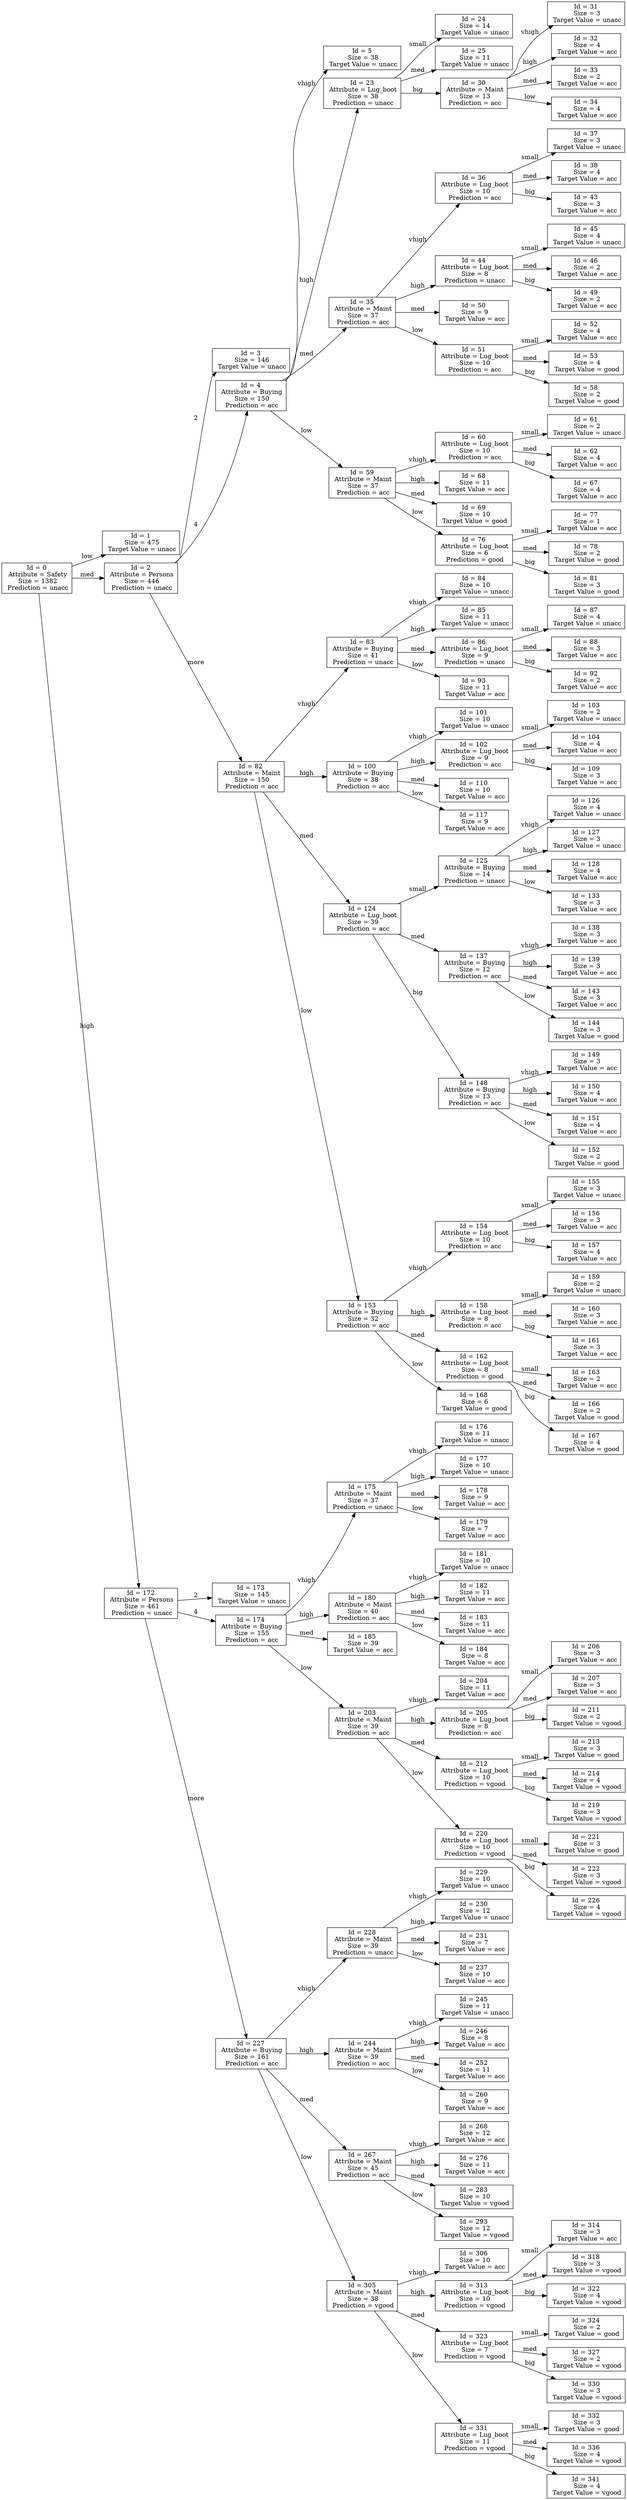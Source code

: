 digraph "Decision Tree" {
	rankdir=LR size="1000,500"
	node [shape=rectangle]
	"Id = 0
 Attribute = Safety
 Size = 1382
 Prediction = unacc" -> "Id = 1
 Size = 475
 Target Value = unacc" [label=low]
	"Id = 0
 Attribute = Safety
 Size = 1382
 Prediction = unacc" -> "Id = 2
 Attribute = Persons
 Size = 446
 Prediction = unacc" [label=med]
	"Id = 0
 Attribute = Safety
 Size = 1382
 Prediction = unacc" -> "Id = 172
 Attribute = Persons
 Size = 461
 Prediction = unacc" [label=high]
	"Id = 2
 Attribute = Persons
 Size = 446
 Prediction = unacc" -> "Id = 3
 Size = 146
 Target Value = unacc" [label=2]
	"Id = 2
 Attribute = Persons
 Size = 446
 Prediction = unacc" -> "Id = 4
 Attribute = Buying
 Size = 150
 Prediction = acc" [label=4]
	"Id = 2
 Attribute = Persons
 Size = 446
 Prediction = unacc" -> "Id = 82
 Attribute = Maint
 Size = 150
 Prediction = acc" [label=more]
	"Id = 172
 Attribute = Persons
 Size = 461
 Prediction = unacc" -> "Id = 173
 Size = 145
 Target Value = unacc" [label=2]
	"Id = 172
 Attribute = Persons
 Size = 461
 Prediction = unacc" -> "Id = 174
 Attribute = Buying
 Size = 155
 Prediction = acc" [label=4]
	"Id = 172
 Attribute = Persons
 Size = 461
 Prediction = unacc" -> "Id = 227
 Attribute = Buying
 Size = 161
 Prediction = acc" [label=more]
	"Id = 4
 Attribute = Buying
 Size = 150
 Prediction = acc" -> "Id = 5
 Size = 38
 Target Value = unacc" [label=vhigh]
	"Id = 4
 Attribute = Buying
 Size = 150
 Prediction = acc" -> "Id = 23
 Attribute = Lug_boot
 Size = 38
 Prediction = unacc" [label=high]
	"Id = 4
 Attribute = Buying
 Size = 150
 Prediction = acc" -> "Id = 35
 Attribute = Maint
 Size = 37
 Prediction = acc" [label=med]
	"Id = 4
 Attribute = Buying
 Size = 150
 Prediction = acc" -> "Id = 59
 Attribute = Maint
 Size = 37
 Prediction = acc" [label=low]
	"Id = 82
 Attribute = Maint
 Size = 150
 Prediction = acc" -> "Id = 83
 Attribute = Buying
 Size = 41
 Prediction = unacc" [label=vhigh]
	"Id = 82
 Attribute = Maint
 Size = 150
 Prediction = acc" -> "Id = 100
 Attribute = Buying
 Size = 38
 Prediction = acc" [label=high]
	"Id = 82
 Attribute = Maint
 Size = 150
 Prediction = acc" -> "Id = 124
 Attribute = Lug_boot
 Size = 39
 Prediction = acc" [label=med]
	"Id = 82
 Attribute = Maint
 Size = 150
 Prediction = acc" -> "Id = 153
 Attribute = Buying
 Size = 32
 Prediction = acc" [label=low]
	"Id = 174
 Attribute = Buying
 Size = 155
 Prediction = acc" -> "Id = 175
 Attribute = Maint
 Size = 37
 Prediction = unacc" [label=vhigh]
	"Id = 174
 Attribute = Buying
 Size = 155
 Prediction = acc" -> "Id = 180
 Attribute = Maint
 Size = 40
 Prediction = acc" [label=high]
	"Id = 174
 Attribute = Buying
 Size = 155
 Prediction = acc" -> "Id = 185
 Size = 39
 Target Value = acc" [label=med]
	"Id = 174
 Attribute = Buying
 Size = 155
 Prediction = acc" -> "Id = 203
 Attribute = Maint
 Size = 39
 Prediction = acc" [label=low]
	"Id = 227
 Attribute = Buying
 Size = 161
 Prediction = acc" -> "Id = 228
 Attribute = Maint
 Size = 39
 Prediction = unacc" [label=vhigh]
	"Id = 227
 Attribute = Buying
 Size = 161
 Prediction = acc" -> "Id = 244
 Attribute = Maint
 Size = 39
 Prediction = acc" [label=high]
	"Id = 227
 Attribute = Buying
 Size = 161
 Prediction = acc" -> "Id = 267
 Attribute = Maint
 Size = 45
 Prediction = acc" [label=med]
	"Id = 227
 Attribute = Buying
 Size = 161
 Prediction = acc" -> "Id = 305
 Attribute = Maint
 Size = 38
 Prediction = vgood" [label=low]
	"Id = 23
 Attribute = Lug_boot
 Size = 38
 Prediction = unacc" -> "Id = 24
 Size = 14
 Target Value = unacc" [label=small]
	"Id = 23
 Attribute = Lug_boot
 Size = 38
 Prediction = unacc" -> "Id = 25
 Size = 11
 Target Value = unacc" [label=med]
	"Id = 23
 Attribute = Lug_boot
 Size = 38
 Prediction = unacc" -> "Id = 30
 Attribute = Maint
 Size = 13
 Prediction = acc" [label=big]
	"Id = 35
 Attribute = Maint
 Size = 37
 Prediction = acc" -> "Id = 36
 Attribute = Lug_boot
 Size = 10
 Prediction = acc" [label=vhigh]
	"Id = 35
 Attribute = Maint
 Size = 37
 Prediction = acc" -> "Id = 44
 Attribute = Lug_boot
 Size = 8
 Prediction = unacc" [label=high]
	"Id = 35
 Attribute = Maint
 Size = 37
 Prediction = acc" -> "Id = 50
 Size = 9
 Target Value = acc" [label=med]
	"Id = 35
 Attribute = Maint
 Size = 37
 Prediction = acc" -> "Id = 51
 Attribute = Lug_boot
 Size = 10
 Prediction = acc" [label=low]
	"Id = 59
 Attribute = Maint
 Size = 37
 Prediction = acc" -> "Id = 60
 Attribute = Lug_boot
 Size = 10
 Prediction = acc" [label=vhigh]
	"Id = 59
 Attribute = Maint
 Size = 37
 Prediction = acc" -> "Id = 68
 Size = 11
 Target Value = acc" [label=high]
	"Id = 59
 Attribute = Maint
 Size = 37
 Prediction = acc" -> "Id = 69
 Size = 10
 Target Value = good" [label=med]
	"Id = 59
 Attribute = Maint
 Size = 37
 Prediction = acc" -> "Id = 76
 Attribute = Lug_boot
 Size = 6
 Prediction = good" [label=low]
	"Id = 83
 Attribute = Buying
 Size = 41
 Prediction = unacc" -> "Id = 84
 Size = 10
 Target Value = unacc" [label=vhigh]
	"Id = 83
 Attribute = Buying
 Size = 41
 Prediction = unacc" -> "Id = 85
 Size = 11
 Target Value = unacc" [label=high]
	"Id = 83
 Attribute = Buying
 Size = 41
 Prediction = unacc" -> "Id = 86
 Attribute = Lug_boot
 Size = 9
 Prediction = unacc" [label=med]
	"Id = 83
 Attribute = Buying
 Size = 41
 Prediction = unacc" -> "Id = 93
 Size = 11
 Target Value = acc" [label=low]
	"Id = 100
 Attribute = Buying
 Size = 38
 Prediction = acc" -> "Id = 101
 Size = 10
 Target Value = unacc" [label=vhigh]
	"Id = 100
 Attribute = Buying
 Size = 38
 Prediction = acc" -> "Id = 102
 Attribute = Lug_boot
 Size = 9
 Prediction = acc" [label=high]
	"Id = 100
 Attribute = Buying
 Size = 38
 Prediction = acc" -> "Id = 110
 Size = 10
 Target Value = acc" [label=med]
	"Id = 100
 Attribute = Buying
 Size = 38
 Prediction = acc" -> "Id = 117
 Size = 9
 Target Value = acc" [label=low]
	"Id = 124
 Attribute = Lug_boot
 Size = 39
 Prediction = acc" -> "Id = 125
 Attribute = Buying
 Size = 14
 Prediction = unacc" [label=small]
	"Id = 124
 Attribute = Lug_boot
 Size = 39
 Prediction = acc" -> "Id = 137
 Attribute = Buying
 Size = 12
 Prediction = acc" [label=med]
	"Id = 124
 Attribute = Lug_boot
 Size = 39
 Prediction = acc" -> "Id = 148
 Attribute = Buying
 Size = 13
 Prediction = acc" [label=big]
	"Id = 153
 Attribute = Buying
 Size = 32
 Prediction = acc" -> "Id = 154
 Attribute = Lug_boot
 Size = 10
 Prediction = acc" [label=vhigh]
	"Id = 153
 Attribute = Buying
 Size = 32
 Prediction = acc" -> "Id = 158
 Attribute = Lug_boot
 Size = 8
 Prediction = acc" [label=high]
	"Id = 153
 Attribute = Buying
 Size = 32
 Prediction = acc" -> "Id = 162
 Attribute = Lug_boot
 Size = 8
 Prediction = good" [label=med]
	"Id = 153
 Attribute = Buying
 Size = 32
 Prediction = acc" -> "Id = 168
 Size = 6
 Target Value = good" [label=low]
	"Id = 175
 Attribute = Maint
 Size = 37
 Prediction = unacc" -> "Id = 176
 Size = 11
 Target Value = unacc" [label=vhigh]
	"Id = 175
 Attribute = Maint
 Size = 37
 Prediction = unacc" -> "Id = 177
 Size = 10
 Target Value = unacc" [label=high]
	"Id = 175
 Attribute = Maint
 Size = 37
 Prediction = unacc" -> "Id = 178
 Size = 9
 Target Value = acc" [label=med]
	"Id = 175
 Attribute = Maint
 Size = 37
 Prediction = unacc" -> "Id = 179
 Size = 7
 Target Value = acc" [label=low]
	"Id = 180
 Attribute = Maint
 Size = 40
 Prediction = acc" -> "Id = 181
 Size = 10
 Target Value = unacc" [label=vhigh]
	"Id = 180
 Attribute = Maint
 Size = 40
 Prediction = acc" -> "Id = 182
 Size = 11
 Target Value = acc" [label=high]
	"Id = 180
 Attribute = Maint
 Size = 40
 Prediction = acc" -> "Id = 183
 Size = 11
 Target Value = acc" [label=med]
	"Id = 180
 Attribute = Maint
 Size = 40
 Prediction = acc" -> "Id = 184
 Size = 8
 Target Value = acc" [label=low]
	"Id = 203
 Attribute = Maint
 Size = 39
 Prediction = acc" -> "Id = 204
 Size = 11
 Target Value = acc" [label=vhigh]
	"Id = 203
 Attribute = Maint
 Size = 39
 Prediction = acc" -> "Id = 205
 Attribute = Lug_boot
 Size = 8
 Prediction = acc" [label=high]
	"Id = 203
 Attribute = Maint
 Size = 39
 Prediction = acc" -> "Id = 212
 Attribute = Lug_boot
 Size = 10
 Prediction = vgood" [label=med]
	"Id = 203
 Attribute = Maint
 Size = 39
 Prediction = acc" -> "Id = 220
 Attribute = Lug_boot
 Size = 10
 Prediction = vgood" [label=low]
	"Id = 228
 Attribute = Maint
 Size = 39
 Prediction = unacc" -> "Id = 229
 Size = 10
 Target Value = unacc" [label=vhigh]
	"Id = 228
 Attribute = Maint
 Size = 39
 Prediction = unacc" -> "Id = 230
 Size = 12
 Target Value = unacc" [label=high]
	"Id = 228
 Attribute = Maint
 Size = 39
 Prediction = unacc" -> "Id = 231
 Size = 7
 Target Value = acc" [label=med]
	"Id = 228
 Attribute = Maint
 Size = 39
 Prediction = unacc" -> "Id = 237
 Size = 10
 Target Value = acc" [label=low]
	"Id = 244
 Attribute = Maint
 Size = 39
 Prediction = acc" -> "Id = 245
 Size = 11
 Target Value = unacc" [label=vhigh]
	"Id = 244
 Attribute = Maint
 Size = 39
 Prediction = acc" -> "Id = 246
 Size = 8
 Target Value = acc" [label=high]
	"Id = 244
 Attribute = Maint
 Size = 39
 Prediction = acc" -> "Id = 252
 Size = 11
 Target Value = acc" [label=med]
	"Id = 244
 Attribute = Maint
 Size = 39
 Prediction = acc" -> "Id = 260
 Size = 9
 Target Value = acc" [label=low]
	"Id = 267
 Attribute = Maint
 Size = 45
 Prediction = acc" -> "Id = 268
 Size = 12
 Target Value = acc" [label=vhigh]
	"Id = 267
 Attribute = Maint
 Size = 45
 Prediction = acc" -> "Id = 276
 Size = 11
 Target Value = acc" [label=high]
	"Id = 267
 Attribute = Maint
 Size = 45
 Prediction = acc" -> "Id = 283
 Size = 10
 Target Value = vgood" [label=med]
	"Id = 267
 Attribute = Maint
 Size = 45
 Prediction = acc" -> "Id = 293
 Size = 12
 Target Value = vgood" [label=low]
	"Id = 305
 Attribute = Maint
 Size = 38
 Prediction = vgood" -> "Id = 306
 Size = 10
 Target Value = acc" [label=vhigh]
	"Id = 305
 Attribute = Maint
 Size = 38
 Prediction = vgood" -> "Id = 313
 Attribute = Lug_boot
 Size = 10
 Prediction = vgood" [label=high]
	"Id = 305
 Attribute = Maint
 Size = 38
 Prediction = vgood" -> "Id = 323
 Attribute = Lug_boot
 Size = 7
 Prediction = vgood" [label=med]
	"Id = 305
 Attribute = Maint
 Size = 38
 Prediction = vgood" -> "Id = 331
 Attribute = Lug_boot
 Size = 11
 Prediction = vgood" [label=low]
	"Id = 30
 Attribute = Maint
 Size = 13
 Prediction = acc" -> "Id = 31
 Size = 3
 Target Value = unacc" [label=vhigh]
	"Id = 30
 Attribute = Maint
 Size = 13
 Prediction = acc" -> "Id = 32
 Size = 4
 Target Value = acc" [label=high]
	"Id = 30
 Attribute = Maint
 Size = 13
 Prediction = acc" -> "Id = 33
 Size = 2
 Target Value = acc" [label=med]
	"Id = 30
 Attribute = Maint
 Size = 13
 Prediction = acc" -> "Id = 34
 Size = 4
 Target Value = acc" [label=low]
	"Id = 36
 Attribute = Lug_boot
 Size = 10
 Prediction = acc" -> "Id = 37
 Size = 3
 Target Value = unacc" [label=small]
	"Id = 36
 Attribute = Lug_boot
 Size = 10
 Prediction = acc" -> "Id = 38
 Size = 4
 Target Value = acc" [label=med]
	"Id = 36
 Attribute = Lug_boot
 Size = 10
 Prediction = acc" -> "Id = 43
 Size = 3
 Target Value = acc" [label=big]
	"Id = 44
 Attribute = Lug_boot
 Size = 8
 Prediction = unacc" -> "Id = 45
 Size = 4
 Target Value = unacc" [label=small]
	"Id = 44
 Attribute = Lug_boot
 Size = 8
 Prediction = unacc" -> "Id = 46
 Size = 2
 Target Value = acc" [label=med]
	"Id = 44
 Attribute = Lug_boot
 Size = 8
 Prediction = unacc" -> "Id = 49
 Size = 2
 Target Value = acc" [label=big]
	"Id = 51
 Attribute = Lug_boot
 Size = 10
 Prediction = acc" -> "Id = 52
 Size = 4
 Target Value = acc" [label=small]
	"Id = 51
 Attribute = Lug_boot
 Size = 10
 Prediction = acc" -> "Id = 53
 Size = 4
 Target Value = good" [label=med]
	"Id = 51
 Attribute = Lug_boot
 Size = 10
 Prediction = acc" -> "Id = 58
 Size = 2
 Target Value = good" [label=big]
	"Id = 60
 Attribute = Lug_boot
 Size = 10
 Prediction = acc" -> "Id = 61
 Size = 2
 Target Value = unacc" [label=small]
	"Id = 60
 Attribute = Lug_boot
 Size = 10
 Prediction = acc" -> "Id = 62
 Size = 4
 Target Value = acc" [label=med]
	"Id = 60
 Attribute = Lug_boot
 Size = 10
 Prediction = acc" -> "Id = 67
 Size = 4
 Target Value = acc" [label=big]
	"Id = 76
 Attribute = Lug_boot
 Size = 6
 Prediction = good" -> "Id = 77
 Size = 1
 Target Value = acc" [label=small]
	"Id = 76
 Attribute = Lug_boot
 Size = 6
 Prediction = good" -> "Id = 78
 Size = 2
 Target Value = good" [label=med]
	"Id = 76
 Attribute = Lug_boot
 Size = 6
 Prediction = good" -> "Id = 81
 Size = 3
 Target Value = good" [label=big]
	"Id = 86
 Attribute = Lug_boot
 Size = 9
 Prediction = unacc" -> "Id = 87
 Size = 4
 Target Value = unacc" [label=small]
	"Id = 86
 Attribute = Lug_boot
 Size = 9
 Prediction = unacc" -> "Id = 88
 Size = 3
 Target Value = acc" [label=med]
	"Id = 86
 Attribute = Lug_boot
 Size = 9
 Prediction = unacc" -> "Id = 92
 Size = 2
 Target Value = acc" [label=big]
	"Id = 102
 Attribute = Lug_boot
 Size = 9
 Prediction = acc" -> "Id = 103
 Size = 2
 Target Value = unacc" [label=small]
	"Id = 102
 Attribute = Lug_boot
 Size = 9
 Prediction = acc" -> "Id = 104
 Size = 4
 Target Value = acc" [label=med]
	"Id = 102
 Attribute = Lug_boot
 Size = 9
 Prediction = acc" -> "Id = 109
 Size = 3
 Target Value = acc" [label=big]
	"Id = 125
 Attribute = Buying
 Size = 14
 Prediction = unacc" -> "Id = 126
 Size = 4
 Target Value = unacc" [label=vhigh]
	"Id = 125
 Attribute = Buying
 Size = 14
 Prediction = unacc" -> "Id = 127
 Size = 3
 Target Value = unacc" [label=high]
	"Id = 125
 Attribute = Buying
 Size = 14
 Prediction = unacc" -> "Id = 128
 Size = 4
 Target Value = acc" [label=med]
	"Id = 125
 Attribute = Buying
 Size = 14
 Prediction = unacc" -> "Id = 133
 Size = 3
 Target Value = acc" [label=low]
	"Id = 137
 Attribute = Buying
 Size = 12
 Prediction = acc" -> "Id = 138
 Size = 3
 Target Value = acc" [label=vhigh]
	"Id = 137
 Attribute = Buying
 Size = 12
 Prediction = acc" -> "Id = 139
 Size = 3
 Target Value = acc" [label=high]
	"Id = 137
 Attribute = Buying
 Size = 12
 Prediction = acc" -> "Id = 143
 Size = 3
 Target Value = acc" [label=med]
	"Id = 137
 Attribute = Buying
 Size = 12
 Prediction = acc" -> "Id = 144
 Size = 3
 Target Value = good" [label=low]
	"Id = 148
 Attribute = Buying
 Size = 13
 Prediction = acc" -> "Id = 149
 Size = 3
 Target Value = acc" [label=vhigh]
	"Id = 148
 Attribute = Buying
 Size = 13
 Prediction = acc" -> "Id = 150
 Size = 4
 Target Value = acc" [label=high]
	"Id = 148
 Attribute = Buying
 Size = 13
 Prediction = acc" -> "Id = 151
 Size = 4
 Target Value = acc" [label=med]
	"Id = 148
 Attribute = Buying
 Size = 13
 Prediction = acc" -> "Id = 152
 Size = 2
 Target Value = good" [label=low]
	"Id = 154
 Attribute = Lug_boot
 Size = 10
 Prediction = acc" -> "Id = 155
 Size = 3
 Target Value = unacc" [label=small]
	"Id = 154
 Attribute = Lug_boot
 Size = 10
 Prediction = acc" -> "Id = 156
 Size = 3
 Target Value = acc" [label=med]
	"Id = 154
 Attribute = Lug_boot
 Size = 10
 Prediction = acc" -> "Id = 157
 Size = 4
 Target Value = acc" [label=big]
	"Id = 158
 Attribute = Lug_boot
 Size = 8
 Prediction = acc" -> "Id = 159
 Size = 2
 Target Value = unacc" [label=small]
	"Id = 158
 Attribute = Lug_boot
 Size = 8
 Prediction = acc" -> "Id = 160
 Size = 3
 Target Value = acc" [label=med]
	"Id = 158
 Attribute = Lug_boot
 Size = 8
 Prediction = acc" -> "Id = 161
 Size = 3
 Target Value = acc" [label=big]
	"Id = 162
 Attribute = Lug_boot
 Size = 8
 Prediction = good" -> "Id = 163
 Size = 2
 Target Value = acc" [label=small]
	"Id = 162
 Attribute = Lug_boot
 Size = 8
 Prediction = good" -> "Id = 166
 Size = 2
 Target Value = good" [label=med]
	"Id = 162
 Attribute = Lug_boot
 Size = 8
 Prediction = good" -> "Id = 167
 Size = 4
 Target Value = good" [label=big]
	"Id = 205
 Attribute = Lug_boot
 Size = 8
 Prediction = acc" -> "Id = 206
 Size = 3
 Target Value = acc" [label=small]
	"Id = 205
 Attribute = Lug_boot
 Size = 8
 Prediction = acc" -> "Id = 207
 Size = 3
 Target Value = acc" [label=med]
	"Id = 205
 Attribute = Lug_boot
 Size = 8
 Prediction = acc" -> "Id = 211
 Size = 2
 Target Value = vgood" [label=big]
	"Id = 212
 Attribute = Lug_boot
 Size = 10
 Prediction = vgood" -> "Id = 213
 Size = 3
 Target Value = good" [label=small]
	"Id = 212
 Attribute = Lug_boot
 Size = 10
 Prediction = vgood" -> "Id = 214
 Size = 4
 Target Value = vgood" [label=med]
	"Id = 212
 Attribute = Lug_boot
 Size = 10
 Prediction = vgood" -> "Id = 219
 Size = 3
 Target Value = vgood" [label=big]
	"Id = 220
 Attribute = Lug_boot
 Size = 10
 Prediction = vgood" -> "Id = 221
 Size = 3
 Target Value = good" [label=small]
	"Id = 220
 Attribute = Lug_boot
 Size = 10
 Prediction = vgood" -> "Id = 222
 Size = 3
 Target Value = vgood" [label=med]
	"Id = 220
 Attribute = Lug_boot
 Size = 10
 Prediction = vgood" -> "Id = 226
 Size = 4
 Target Value = vgood" [label=big]
	"Id = 313
 Attribute = Lug_boot
 Size = 10
 Prediction = vgood" -> "Id = 314
 Size = 3
 Target Value = acc" [label=small]
	"Id = 313
 Attribute = Lug_boot
 Size = 10
 Prediction = vgood" -> "Id = 318
 Size = 3
 Target Value = vgood" [label=med]
	"Id = 313
 Attribute = Lug_boot
 Size = 10
 Prediction = vgood" -> "Id = 322
 Size = 4
 Target Value = vgood" [label=big]
	"Id = 323
 Attribute = Lug_boot
 Size = 7
 Prediction = vgood" -> "Id = 324
 Size = 2
 Target Value = good" [label=small]
	"Id = 323
 Attribute = Lug_boot
 Size = 7
 Prediction = vgood" -> "Id = 327
 Size = 2
 Target Value = vgood" [label=med]
	"Id = 323
 Attribute = Lug_boot
 Size = 7
 Prediction = vgood" -> "Id = 330
 Size = 3
 Target Value = vgood" [label=big]
	"Id = 331
 Attribute = Lug_boot
 Size = 11
 Prediction = vgood" -> "Id = 332
 Size = 3
 Target Value = good" [label=small]
	"Id = 331
 Attribute = Lug_boot
 Size = 11
 Prediction = vgood" -> "Id = 336
 Size = 4
 Target Value = vgood" [label=med]
	"Id = 331
 Attribute = Lug_boot
 Size = 11
 Prediction = vgood" -> "Id = 341
 Size = 4
 Target Value = vgood" [label=big]
}
